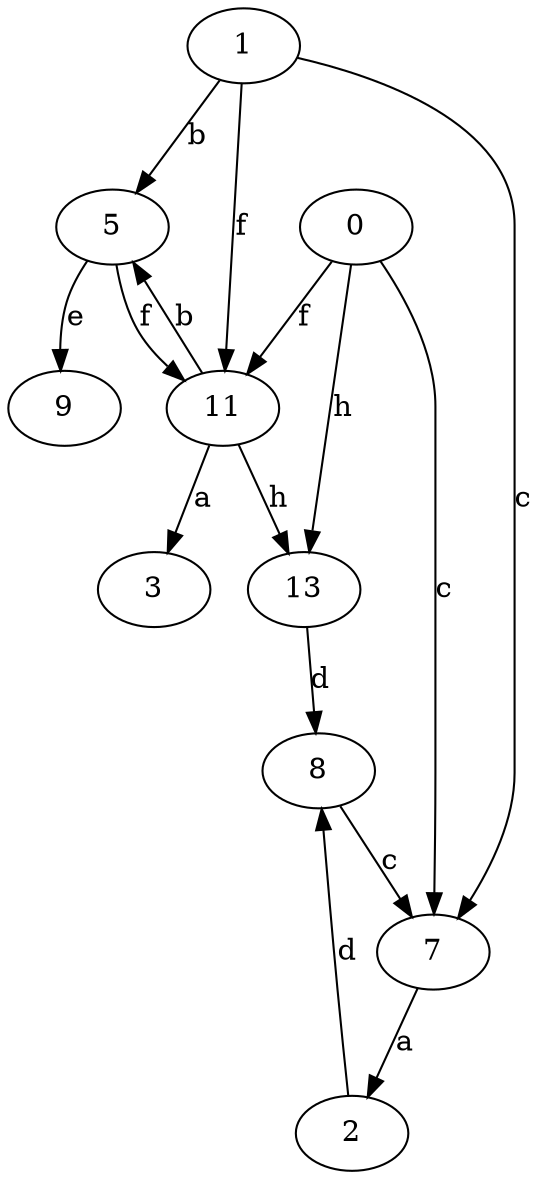 strict digraph  {
1;
2;
3;
0;
5;
7;
8;
9;
11;
13;
1 -> 5  [label=b];
1 -> 7  [label=c];
1 -> 11  [label=f];
2 -> 8  [label=d];
0 -> 7  [label=c];
0 -> 11  [label=f];
0 -> 13  [label=h];
5 -> 9  [label=e];
5 -> 11  [label=f];
7 -> 2  [label=a];
8 -> 7  [label=c];
11 -> 3  [label=a];
11 -> 5  [label=b];
11 -> 13  [label=h];
13 -> 8  [label=d];
}
